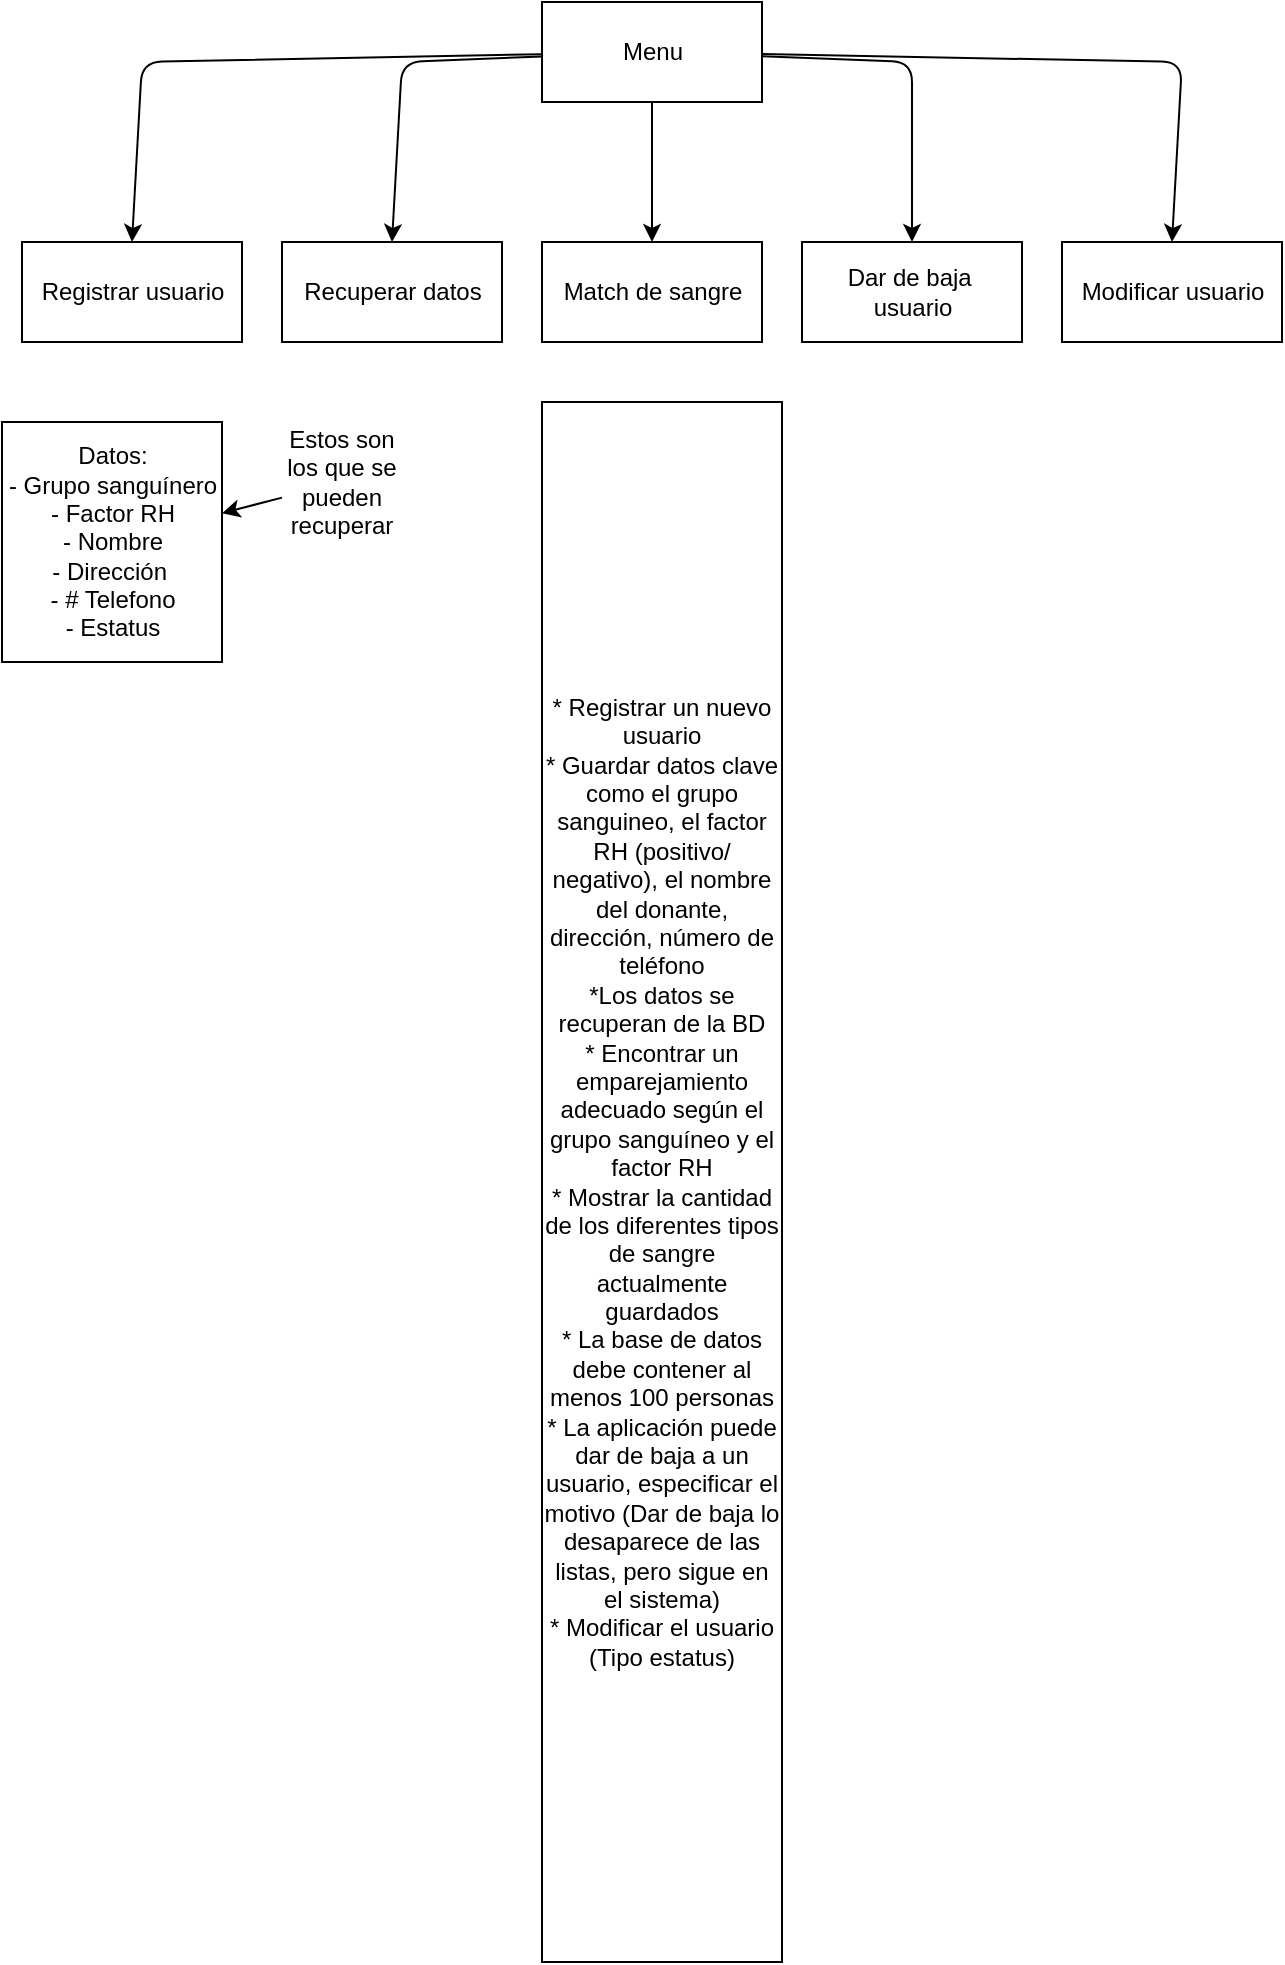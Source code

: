 <mxfile>
    <diagram id="bXlalyqNDBhbUD2Ne3BI" name="Página-1">
        <mxGraphModel dx="816" dy="456" grid="1" gridSize="10" guides="1" tooltips="1" connect="1" arrows="1" fold="1" page="1" pageScale="1" pageWidth="827" pageHeight="1169" math="0" shadow="0">
            <root>
                <mxCell id="0"/>
                <mxCell id="1" parent="0"/>
                <mxCell id="2" value="* Registrar un nuevo usuario&lt;br&gt;* Guardar datos clave como el grupo sanguineo, el factor RH (positivo/ negativo), el nombre del donante, dirección, número de teléfono&lt;br&gt;*Los datos se recuperan de la BD&lt;br&gt;* Encontrar un emparejamiento adecuado según el grupo sanguíneo y el factor RH&lt;br&gt;* Mostrar la cantidad de los diferentes tipos de sangre actualmente guardados&lt;br&gt;* La base de datos debe contener al menos 100 personas&lt;br&gt;* La aplicación puede dar de baja a un usuario, especificar el motivo (Dar de baja lo desaparece de las listas, pero sigue en el sistema)&lt;br&gt;* Modificar el usuario (Tipo estatus)" style="rounded=0;whiteSpace=wrap;html=1;" parent="1" vertex="1">
                    <mxGeometry x="330" y="200" width="120" height="780" as="geometry"/>
                </mxCell>
                <mxCell id="46" value="Registrar usuario" style="html=1;" parent="1" vertex="1">
                    <mxGeometry x="70" y="120" width="110" height="50" as="geometry"/>
                </mxCell>
                <mxCell id="49" value="Recuperar datos" style="html=1;" parent="1" vertex="1">
                    <mxGeometry x="200" y="120" width="110" height="50" as="geometry"/>
                </mxCell>
                <mxCell id="50" value="Match de sangre" style="html=1;" parent="1" vertex="1">
                    <mxGeometry x="330" y="120" width="110" height="50" as="geometry"/>
                </mxCell>
                <mxCell id="51" value="Dar de baja&amp;nbsp;&lt;br&gt;usuario" style="html=1;" parent="1" vertex="1">
                    <mxGeometry x="460" y="120" width="110" height="50" as="geometry"/>
                </mxCell>
                <mxCell id="52" value="Modificar usuario" style="html=1;" parent="1" vertex="1">
                    <mxGeometry x="590" y="120" width="110" height="50" as="geometry"/>
                </mxCell>
                <mxCell id="54" style="edgeStyle=none;html=1;entryX=0.5;entryY=0;entryDx=0;entryDy=0;" parent="1" source="53" target="46" edge="1">
                    <mxGeometry relative="1" as="geometry">
                        <Array as="points">
                            <mxPoint x="130" y="30"/>
                        </Array>
                    </mxGeometry>
                </mxCell>
                <mxCell id="55" style="edgeStyle=none;html=1;entryX=0.5;entryY=0;entryDx=0;entryDy=0;" parent="1" source="53" target="49" edge="1">
                    <mxGeometry relative="1" as="geometry">
                        <Array as="points">
                            <mxPoint x="260" y="30"/>
                        </Array>
                    </mxGeometry>
                </mxCell>
                <mxCell id="56" style="edgeStyle=none;html=1;" parent="1" source="53" target="50" edge="1">
                    <mxGeometry relative="1" as="geometry"/>
                </mxCell>
                <mxCell id="57" style="edgeStyle=none;html=1;entryX=0.5;entryY=0;entryDx=0;entryDy=0;" parent="1" source="53" target="51" edge="1">
                    <mxGeometry relative="1" as="geometry">
                        <Array as="points">
                            <mxPoint x="515" y="30"/>
                        </Array>
                    </mxGeometry>
                </mxCell>
                <mxCell id="58" style="edgeStyle=none;html=1;entryX=0.5;entryY=0;entryDx=0;entryDy=0;" parent="1" source="53" target="52" edge="1">
                    <mxGeometry relative="1" as="geometry">
                        <Array as="points">
                            <mxPoint x="650" y="30"/>
                        </Array>
                    </mxGeometry>
                </mxCell>
                <mxCell id="53" value="Menu" style="html=1;" parent="1" vertex="1">
                    <mxGeometry x="330" width="110" height="50" as="geometry"/>
                </mxCell>
                <mxCell id="59" value="Datos:&lt;br&gt;- Grupo sanguínero&lt;br&gt;- Factor RH&lt;br&gt;- Nombre&lt;br&gt;- Dirección&amp;nbsp;&lt;br&gt;- # Telefono&lt;br&gt;- Estatus" style="html=1;" parent="1" vertex="1">
                    <mxGeometry x="60" y="210" width="110" height="120" as="geometry"/>
                </mxCell>
                <mxCell id="61" style="edgeStyle=none;html=1;entryX=1;entryY=0.38;entryDx=0;entryDy=0;entryPerimeter=0;" parent="1" source="60" target="59" edge="1">
                    <mxGeometry relative="1" as="geometry"/>
                </mxCell>
                <mxCell id="60" value="Estos son los que se pueden recuperar" style="text;html=1;strokeColor=none;fillColor=none;align=center;verticalAlign=middle;whiteSpace=wrap;rounded=0;" parent="1" vertex="1">
                    <mxGeometry x="200" y="210" width="60" height="60" as="geometry"/>
                </mxCell>
            </root>
        </mxGraphModel>
    </diagram>
</mxfile>